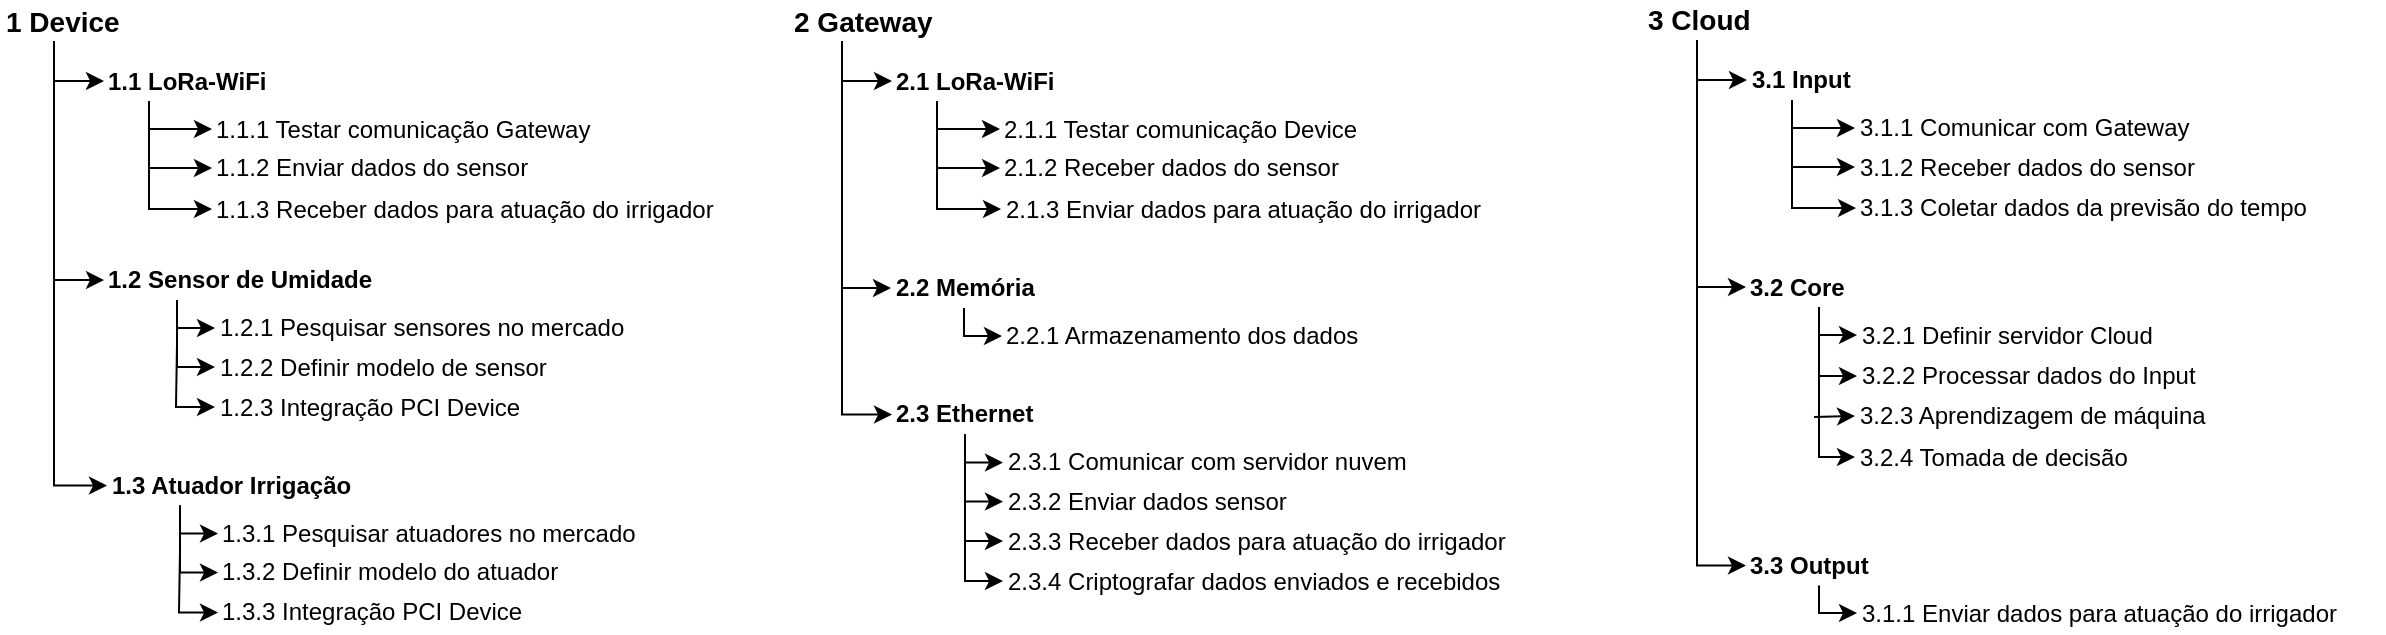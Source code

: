 <mxfile pages="1" version="11.2.5" type="device"><diagram name="Page-1" id="2c0d36ab-eaac-3732-788b-9136903baeff"><mxGraphModel dx="1460" dy="987" grid="1" gridSize="10" guides="1" tooltips="1" connect="1" arrows="1" fold="1" page="1" pageScale="1.5" pageWidth="1169" pageHeight="827" background="#ffffff" math="0" shadow="0"><root><mxCell id="0"/><mxCell id="1" parent="0"/><mxCell id="OJOdQUhxFiDIWAfQRhep-123" value="1.1.1 Testar comunicação Gateway" style="text;html=1;strokeColor=none;fillColor=none;align=left;verticalAlign=middle;whiteSpace=wrap;rounded=0;" vertex="1" parent="1"><mxGeometry x="269" y="264.5" width="220" height="20" as="geometry"/></mxCell><mxCell id="OJOdQUhxFiDIWAfQRhep-124" value="1.1.2 Enviar dados do sensor" style="text;html=1;strokeColor=none;fillColor=none;align=left;verticalAlign=middle;whiteSpace=wrap;rounded=0;" vertex="1" parent="1"><mxGeometry x="269" y="284" width="200" height="20" as="geometry"/></mxCell><mxCell id="OJOdQUhxFiDIWAfQRhep-125" value="1.1.3 Receber dados para atuação do irrigador" style="text;html=1;strokeColor=none;fillColor=none;align=left;verticalAlign=middle;whiteSpace=wrap;rounded=0;" vertex="1" parent="1"><mxGeometry x="269" y="304.5" width="253" height="20" as="geometry"/></mxCell><mxCell id="OJOdQUhxFiDIWAfQRhep-133" style="edgeStyle=orthogonalEdgeStyle;rounded=0;orthogonalLoop=1;jettySize=auto;html=1;exitX=0.25;exitY=1;exitDx=0;exitDy=0;entryX=0;entryY=0.5;entryDx=0;entryDy=0;" edge="1" parent="1" source="OJOdQUhxFiDIWAfQRhep-131" target="OJOdQUhxFiDIWAfQRhep-124"><mxGeometry relative="1" as="geometry"/></mxCell><mxCell id="OJOdQUhxFiDIWAfQRhep-134" style="edgeStyle=orthogonalEdgeStyle;rounded=0;orthogonalLoop=1;jettySize=auto;html=1;exitX=0.25;exitY=1;exitDx=0;exitDy=0;entryX=0;entryY=0.5;entryDx=0;entryDy=0;" edge="1" parent="1" source="OJOdQUhxFiDIWAfQRhep-131" target="OJOdQUhxFiDIWAfQRhep-123"><mxGeometry relative="1" as="geometry"><Array as="points"><mxPoint x="238" y="274.5"/></Array></mxGeometry></mxCell><mxCell id="OJOdQUhxFiDIWAfQRhep-135" style="edgeStyle=orthogonalEdgeStyle;rounded=0;orthogonalLoop=1;jettySize=auto;html=1;exitX=0.25;exitY=1;exitDx=0;exitDy=0;entryX=0;entryY=0.5;entryDx=0;entryDy=0;" edge="1" parent="1" source="OJOdQUhxFiDIWAfQRhep-131" target="OJOdQUhxFiDIWAfQRhep-125"><mxGeometry relative="1" as="geometry"/></mxCell><mxCell id="OJOdQUhxFiDIWAfQRhep-131" value="1.1 LoRa-WiFi" style="text;html=1;strokeColor=none;fillColor=none;align=left;verticalAlign=middle;whiteSpace=wrap;rounded=0;fontStyle=1" vertex="1" parent="1"><mxGeometry x="215" y="240.5" width="90" height="20" as="geometry"/></mxCell><mxCell id="OJOdQUhxFiDIWAfQRhep-138" style="edgeStyle=orthogonalEdgeStyle;rounded=0;orthogonalLoop=1;jettySize=auto;html=1;exitX=0.25;exitY=1;exitDx=0;exitDy=0;entryX=0;entryY=0.5;entryDx=0;entryDy=0;fontSize=14;" edge="1" parent="1" source="OJOdQUhxFiDIWAfQRhep-137" target="OJOdQUhxFiDIWAfQRhep-131"><mxGeometry relative="1" as="geometry"><Array as="points"><mxPoint x="190" y="250.5"/></Array></mxGeometry></mxCell><mxCell id="OJOdQUhxFiDIWAfQRhep-150" style="edgeStyle=orthogonalEdgeStyle;rounded=0;orthogonalLoop=1;jettySize=auto;html=1;exitX=0.25;exitY=1;exitDx=0;exitDy=0;entryX=0;entryY=0.5;entryDx=0;entryDy=0;fontSize=14;" edge="1" parent="1" source="OJOdQUhxFiDIWAfQRhep-137" target="OJOdQUhxFiDIWAfQRhep-147"><mxGeometry relative="1" as="geometry"/></mxCell><mxCell id="OJOdQUhxFiDIWAfQRhep-158" style="edgeStyle=orthogonalEdgeStyle;rounded=0;orthogonalLoop=1;jettySize=auto;html=1;exitX=0.25;exitY=1;exitDx=0;exitDy=0;entryX=0;entryY=0.5;entryDx=0;entryDy=0;fontSize=14;" edge="1" parent="1" source="OJOdQUhxFiDIWAfQRhep-137" target="OJOdQUhxFiDIWAfQRhep-157"><mxGeometry relative="1" as="geometry"/></mxCell><mxCell id="OJOdQUhxFiDIWAfQRhep-137" value="1 Device" style="text;html=1;strokeColor=none;fillColor=none;align=left;verticalAlign=middle;whiteSpace=wrap;rounded=0;fontStyle=1;fontSize=14;" vertex="1" parent="1"><mxGeometry x="163.5" y="210.5" width="106" height="20" as="geometry"/></mxCell><mxCell id="OJOdQUhxFiDIWAfQRhep-139" value="1.2.1 Pesquisar sensores no mercado" style="text;html=1;strokeColor=none;fillColor=none;align=left;verticalAlign=middle;whiteSpace=wrap;rounded=0;" vertex="1" parent="1"><mxGeometry x="270.5" y="364" width="220" height="20" as="geometry"/></mxCell><mxCell id="OJOdQUhxFiDIWAfQRhep-140" value="1.2.2 Definir modelo de sensor" style="text;html=1;strokeColor=none;fillColor=none;align=left;verticalAlign=middle;whiteSpace=wrap;rounded=0;" vertex="1" parent="1"><mxGeometry x="270.5" y="383.5" width="200" height="20" as="geometry"/></mxCell><mxCell id="OJOdQUhxFiDIWAfQRhep-141" value="1.2.3 Integração PCI Device" style="text;html=1;strokeColor=none;fillColor=none;align=left;verticalAlign=middle;whiteSpace=wrap;rounded=0;" vertex="1" parent="1"><mxGeometry x="270.5" y="403.5" width="200" height="20" as="geometry"/></mxCell><mxCell id="OJOdQUhxFiDIWAfQRhep-143" style="edgeStyle=orthogonalEdgeStyle;rounded=0;orthogonalLoop=1;jettySize=auto;html=1;exitX=0.25;exitY=1;exitDx=0;exitDy=0;entryX=0;entryY=0.5;entryDx=0;entryDy=0;" edge="1" parent="1" source="OJOdQUhxFiDIWAfQRhep-147" target="OJOdQUhxFiDIWAfQRhep-140"><mxGeometry relative="1" as="geometry"><Array as="points"><mxPoint x="251" y="393"/></Array></mxGeometry></mxCell><mxCell id="OJOdQUhxFiDIWAfQRhep-144" style="edgeStyle=orthogonalEdgeStyle;rounded=0;orthogonalLoop=1;jettySize=auto;html=1;exitX=0.25;exitY=1;exitDx=0;exitDy=0;entryX=0;entryY=0.5;entryDx=0;entryDy=0;" edge="1" parent="1" source="OJOdQUhxFiDIWAfQRhep-147" target="OJOdQUhxFiDIWAfQRhep-139"><mxGeometry relative="1" as="geometry"><Array as="points"><mxPoint x="251" y="374"/></Array></mxGeometry></mxCell><mxCell id="OJOdQUhxFiDIWAfQRhep-145" style="edgeStyle=orthogonalEdgeStyle;rounded=0;orthogonalLoop=1;jettySize=auto;html=1;exitX=0.25;exitY=1;exitDx=0;exitDy=0;entryX=0;entryY=0.5;entryDx=0;entryDy=0;" edge="1" parent="1" source="OJOdQUhxFiDIWAfQRhep-147" target="OJOdQUhxFiDIWAfQRhep-141"><mxGeometry relative="1" as="geometry"><Array as="points"><mxPoint x="251" y="382"/><mxPoint x="251" y="413"/></Array></mxGeometry></mxCell><mxCell id="OJOdQUhxFiDIWAfQRhep-147" value="1.2 Sensor de Umidade" style="text;html=1;strokeColor=none;fillColor=none;align=left;verticalAlign=middle;whiteSpace=wrap;rounded=0;fontStyle=1" vertex="1" parent="1"><mxGeometry x="215" y="340" width="146" height="20" as="geometry"/></mxCell><mxCell id="OJOdQUhxFiDIWAfQRhep-151" value="1.3.1 Pesquisar atuadores no mercado" style="text;html=1;strokeColor=none;fillColor=none;align=left;verticalAlign=middle;whiteSpace=wrap;rounded=0;" vertex="1" parent="1"><mxGeometry x="272" y="466.786" width="220" height="20" as="geometry"/></mxCell><mxCell id="OJOdQUhxFiDIWAfQRhep-152" value="1.3.2 Definir modelo do atuador" style="text;html=1;strokeColor=none;fillColor=none;align=left;verticalAlign=middle;whiteSpace=wrap;rounded=0;" vertex="1" parent="1"><mxGeometry x="272" y="486.286" width="200" height="20" as="geometry"/></mxCell><mxCell id="OJOdQUhxFiDIWAfQRhep-153" value="1.3.3 Integração PCI Device" style="text;html=1;strokeColor=none;fillColor=none;align=left;verticalAlign=middle;whiteSpace=wrap;rounded=0;" vertex="1" parent="1"><mxGeometry x="272" y="506.286" width="200" height="20" as="geometry"/></mxCell><mxCell id="OJOdQUhxFiDIWAfQRhep-154" style="edgeStyle=orthogonalEdgeStyle;rounded=0;orthogonalLoop=1;jettySize=auto;html=1;exitX=0.25;exitY=1;exitDx=0;exitDy=0;entryX=0;entryY=0.5;entryDx=0;entryDy=0;" edge="1" parent="1" source="OJOdQUhxFiDIWAfQRhep-157" target="OJOdQUhxFiDIWAfQRhep-152"><mxGeometry relative="1" as="geometry"><Array as="points"><mxPoint x="252.5" y="495.786"/></Array></mxGeometry></mxCell><mxCell id="OJOdQUhxFiDIWAfQRhep-155" style="edgeStyle=orthogonalEdgeStyle;rounded=0;orthogonalLoop=1;jettySize=auto;html=1;exitX=0.25;exitY=1;exitDx=0;exitDy=0;entryX=0;entryY=0.5;entryDx=0;entryDy=0;" edge="1" parent="1" source="OJOdQUhxFiDIWAfQRhep-157" target="OJOdQUhxFiDIWAfQRhep-151"><mxGeometry relative="1" as="geometry"><Array as="points"><mxPoint x="252.5" y="476.786"/></Array></mxGeometry></mxCell><mxCell id="OJOdQUhxFiDIWAfQRhep-156" style="edgeStyle=orthogonalEdgeStyle;rounded=0;orthogonalLoop=1;jettySize=auto;html=1;exitX=0.25;exitY=1;exitDx=0;exitDy=0;entryX=0;entryY=0.5;entryDx=0;entryDy=0;" edge="1" parent="1" source="OJOdQUhxFiDIWAfQRhep-157" target="OJOdQUhxFiDIWAfQRhep-153"><mxGeometry relative="1" as="geometry"><Array as="points"><mxPoint x="252.5" y="484.786"/><mxPoint x="252.5" y="515.786"/></Array></mxGeometry></mxCell><mxCell id="OJOdQUhxFiDIWAfQRhep-157" value="1.3 Atuador Irrigação" style="text;html=1;strokeColor=none;fillColor=none;align=left;verticalAlign=middle;whiteSpace=wrap;rounded=0;fontStyle=1" vertex="1" parent="1"><mxGeometry x="216.5" y="442.786" width="146" height="20" as="geometry"/></mxCell><mxCell id="OJOdQUhxFiDIWAfQRhep-185" value="2.1.1 Testar comunicação Device" style="text;html=1;strokeColor=none;fillColor=none;align=left;verticalAlign=middle;whiteSpace=wrap;rounded=0;" vertex="1" parent="1"><mxGeometry x="663" y="264.5" width="220" height="20" as="geometry"/></mxCell><mxCell id="OJOdQUhxFiDIWAfQRhep-186" value="2.1.2 Receber dados do sensor" style="text;html=1;strokeColor=none;fillColor=none;align=left;verticalAlign=middle;whiteSpace=wrap;rounded=0;" vertex="1" parent="1"><mxGeometry x="663" y="284" width="200" height="20" as="geometry"/></mxCell><mxCell id="OJOdQUhxFiDIWAfQRhep-187" value="2.1.3 Enviar dados para atuação do irrigador" style="text;html=1;strokeColor=none;fillColor=none;align=left;verticalAlign=middle;whiteSpace=wrap;rounded=0;" vertex="1" parent="1"><mxGeometry x="663.5" y="304.5" width="264" height="20" as="geometry"/></mxCell><mxCell id="OJOdQUhxFiDIWAfQRhep-189" style="edgeStyle=orthogonalEdgeStyle;rounded=0;orthogonalLoop=1;jettySize=auto;html=1;exitX=0.25;exitY=1;exitDx=0;exitDy=0;entryX=0;entryY=0.5;entryDx=0;entryDy=0;" edge="1" parent="1" source="OJOdQUhxFiDIWAfQRhep-193" target="OJOdQUhxFiDIWAfQRhep-186"><mxGeometry relative="1" as="geometry"/></mxCell><mxCell id="OJOdQUhxFiDIWAfQRhep-190" style="edgeStyle=orthogonalEdgeStyle;rounded=0;orthogonalLoop=1;jettySize=auto;html=1;exitX=0.25;exitY=1;exitDx=0;exitDy=0;entryX=0;entryY=0.5;entryDx=0;entryDy=0;" edge="1" parent="1" source="OJOdQUhxFiDIWAfQRhep-193" target="OJOdQUhxFiDIWAfQRhep-185"><mxGeometry relative="1" as="geometry"><Array as="points"><mxPoint x="632" y="274.5"/></Array></mxGeometry></mxCell><mxCell id="OJOdQUhxFiDIWAfQRhep-191" style="edgeStyle=orthogonalEdgeStyle;rounded=0;orthogonalLoop=1;jettySize=auto;html=1;exitX=0.25;exitY=1;exitDx=0;exitDy=0;entryX=0;entryY=0.5;entryDx=0;entryDy=0;" edge="1" parent="1" source="OJOdQUhxFiDIWAfQRhep-193" target="OJOdQUhxFiDIWAfQRhep-187"><mxGeometry relative="1" as="geometry"/></mxCell><mxCell id="OJOdQUhxFiDIWAfQRhep-193" value="2.1 LoRa-WiFi" style="text;html=1;strokeColor=none;fillColor=none;align=left;verticalAlign=middle;whiteSpace=wrap;rounded=0;fontStyle=1" vertex="1" parent="1"><mxGeometry x="609" y="240.5" width="90" height="20" as="geometry"/></mxCell><mxCell id="OJOdQUhxFiDIWAfQRhep-194" style="edgeStyle=orthogonalEdgeStyle;rounded=0;orthogonalLoop=1;jettySize=auto;html=1;exitX=0.25;exitY=1;exitDx=0;exitDy=0;entryX=0;entryY=0.5;entryDx=0;entryDy=0;fontSize=14;" edge="1" parent="1" source="OJOdQUhxFiDIWAfQRhep-197" target="OJOdQUhxFiDIWAfQRhep-193"><mxGeometry relative="1" as="geometry"><Array as="points"><mxPoint x="584" y="250.5"/></Array></mxGeometry></mxCell><mxCell id="OJOdQUhxFiDIWAfQRhep-195" style="edgeStyle=orthogonalEdgeStyle;rounded=0;orthogonalLoop=1;jettySize=auto;html=1;exitX=0.25;exitY=1;exitDx=0;exitDy=0;entryX=0;entryY=0.5;entryDx=0;entryDy=0;fontSize=14;" edge="1" parent="1" source="OJOdQUhxFiDIWAfQRhep-197" target="OJOdQUhxFiDIWAfQRhep-204"><mxGeometry relative="1" as="geometry"/></mxCell><mxCell id="OJOdQUhxFiDIWAfQRhep-196" style="edgeStyle=orthogonalEdgeStyle;rounded=0;orthogonalLoop=1;jettySize=auto;html=1;exitX=0.25;exitY=1;exitDx=0;exitDy=0;entryX=0;entryY=0.5;entryDx=0;entryDy=0;fontSize=14;" edge="1" parent="1" source="OJOdQUhxFiDIWAfQRhep-197" target="OJOdQUhxFiDIWAfQRhep-211"><mxGeometry relative="1" as="geometry"/></mxCell><mxCell id="OJOdQUhxFiDIWAfQRhep-197" value="2 Gateway" style="text;html=1;strokeColor=none;fillColor=none;align=left;verticalAlign=middle;whiteSpace=wrap;rounded=0;fontStyle=1;fontSize=14;" vertex="1" parent="1"><mxGeometry x="557.5" y="210.5" width="106" height="20" as="geometry"/></mxCell><mxCell id="OJOdQUhxFiDIWAfQRhep-198" value="2.2.1 Armazenamento dos dados" style="text;html=1;strokeColor=none;fillColor=none;align=left;verticalAlign=middle;whiteSpace=wrap;rounded=0;" vertex="1" parent="1"><mxGeometry x="664" y="368" width="220" height="20" as="geometry"/></mxCell><mxCell id="OJOdQUhxFiDIWAfQRhep-202" style="edgeStyle=orthogonalEdgeStyle;rounded=0;orthogonalLoop=1;jettySize=auto;html=1;exitX=0.25;exitY=1;exitDx=0;exitDy=0;entryX=0;entryY=0.5;entryDx=0;entryDy=0;" edge="1" parent="1" source="OJOdQUhxFiDIWAfQRhep-204" target="OJOdQUhxFiDIWAfQRhep-198"><mxGeometry relative="1" as="geometry"><Array as="points"><mxPoint x="644.5" y="378"/></Array></mxGeometry></mxCell><mxCell id="OJOdQUhxFiDIWAfQRhep-204" value="2.2 Memória" style="text;html=1;strokeColor=none;fillColor=none;align=left;verticalAlign=middle;whiteSpace=wrap;rounded=0;fontStyle=1" vertex="1" parent="1"><mxGeometry x="608.5" y="344" width="146" height="20" as="geometry"/></mxCell><mxCell id="OJOdQUhxFiDIWAfQRhep-205" value="2.3.1 Comunicar com servidor nuvem" style="text;html=1;strokeColor=none;fillColor=none;align=left;verticalAlign=middle;whiteSpace=wrap;rounded=0;" vertex="1" parent="1"><mxGeometry x="664.5" y="431.286" width="220" height="20" as="geometry"/></mxCell><mxCell id="OJOdQUhxFiDIWAfQRhep-206" value="2.3.2 Enviar dados sensor" style="text;html=1;strokeColor=none;fillColor=none;align=left;verticalAlign=middle;whiteSpace=wrap;rounded=0;" vertex="1" parent="1"><mxGeometry x="664.5" y="450.786" width="200" height="20" as="geometry"/></mxCell><mxCell id="OJOdQUhxFiDIWAfQRhep-207" value="2.3.3 Receber dados para atuação do irrigador" style="text;html=1;strokeColor=none;fillColor=none;align=left;verticalAlign=middle;whiteSpace=wrap;rounded=0;" vertex="1" parent="1"><mxGeometry x="664.5" y="470.5" width="253" height="20" as="geometry"/></mxCell><mxCell id="OJOdQUhxFiDIWAfQRhep-208" style="edgeStyle=orthogonalEdgeStyle;rounded=0;orthogonalLoop=1;jettySize=auto;html=1;exitX=0.25;exitY=1;exitDx=0;exitDy=0;entryX=0;entryY=0.5;entryDx=0;entryDy=0;" edge="1" parent="1" source="OJOdQUhxFiDIWAfQRhep-211" target="OJOdQUhxFiDIWAfQRhep-206"><mxGeometry relative="1" as="geometry"><Array as="points"><mxPoint x="645" y="460.286"/></Array></mxGeometry></mxCell><mxCell id="OJOdQUhxFiDIWAfQRhep-209" style="edgeStyle=orthogonalEdgeStyle;rounded=0;orthogonalLoop=1;jettySize=auto;html=1;exitX=0.25;exitY=1;exitDx=0;exitDy=0;entryX=0;entryY=0.5;entryDx=0;entryDy=0;" edge="1" parent="1" source="OJOdQUhxFiDIWAfQRhep-211" target="OJOdQUhxFiDIWAfQRhep-205"><mxGeometry relative="1" as="geometry"><Array as="points"><mxPoint x="645" y="441.286"/></Array></mxGeometry></mxCell><mxCell id="OJOdQUhxFiDIWAfQRhep-214" style="edgeStyle=orthogonalEdgeStyle;rounded=0;orthogonalLoop=1;jettySize=auto;html=1;exitX=0.25;exitY=1;exitDx=0;exitDy=0;entryX=0;entryY=0.5;entryDx=0;entryDy=0;fontSize=14;" edge="1" parent="1" source="OJOdQUhxFiDIWAfQRhep-211" target="OJOdQUhxFiDIWAfQRhep-212"><mxGeometry relative="1" as="geometry"><Array as="points"><mxPoint x="645.5" y="500.5"/></Array></mxGeometry></mxCell><mxCell id="OJOdQUhxFiDIWAfQRhep-215" style="edgeStyle=orthogonalEdgeStyle;rounded=0;orthogonalLoop=1;jettySize=auto;html=1;exitX=0.25;exitY=1;exitDx=0;exitDy=0;entryX=0;entryY=0.5;entryDx=0;entryDy=0;fontSize=14;" edge="1" parent="1" source="OJOdQUhxFiDIWAfQRhep-211" target="OJOdQUhxFiDIWAfQRhep-207"><mxGeometry relative="1" as="geometry"><Array as="points"><mxPoint x="645.5" y="480.5"/></Array></mxGeometry></mxCell><mxCell id="OJOdQUhxFiDIWAfQRhep-211" value="2.3 Ethernet" style="text;html=1;strokeColor=none;fillColor=none;align=left;verticalAlign=middle;whiteSpace=wrap;rounded=0;fontStyle=1" vertex="1" parent="1"><mxGeometry x="609" y="407.286" width="146" height="20" as="geometry"/></mxCell><mxCell id="OJOdQUhxFiDIWAfQRhep-212" value="2.3.4 Criptografar dados enviados e recebidos" style="text;html=1;strokeColor=none;fillColor=none;align=left;verticalAlign=middle;whiteSpace=wrap;rounded=0;" vertex="1" parent="1"><mxGeometry x="664.5" y="490.5" width="265" height="20" as="geometry"/></mxCell><mxCell id="OJOdQUhxFiDIWAfQRhep-216" value="3.1.1 Comunicar com Gateway" style="text;html=1;strokeColor=none;fillColor=none;align=left;verticalAlign=middle;whiteSpace=wrap;rounded=0;" vertex="1" parent="1"><mxGeometry x="1090.5" y="264" width="220" height="20" as="geometry"/></mxCell><mxCell id="OJOdQUhxFiDIWAfQRhep-217" value="3.1.2 Receber dados do sensor" style="text;html=1;strokeColor=none;fillColor=none;align=left;verticalAlign=middle;whiteSpace=wrap;rounded=0;" vertex="1" parent="1"><mxGeometry x="1090.5" y="283.5" width="200" height="20" as="geometry"/></mxCell><mxCell id="OJOdQUhxFiDIWAfQRhep-218" value="3.1.3 Coletar dados da previsão do tempo" style="text;html=1;strokeColor=none;fillColor=none;align=left;verticalAlign=middle;whiteSpace=wrap;rounded=0;" vertex="1" parent="1"><mxGeometry x="1091" y="304" width="264" height="20" as="geometry"/></mxCell><mxCell id="OJOdQUhxFiDIWAfQRhep-219" style="edgeStyle=orthogonalEdgeStyle;rounded=0;orthogonalLoop=1;jettySize=auto;html=1;exitX=0.25;exitY=1;exitDx=0;exitDy=0;entryX=0;entryY=0.5;entryDx=0;entryDy=0;" edge="1" parent="1" source="OJOdQUhxFiDIWAfQRhep-222" target="OJOdQUhxFiDIWAfQRhep-217"><mxGeometry relative="1" as="geometry"/></mxCell><mxCell id="OJOdQUhxFiDIWAfQRhep-220" style="edgeStyle=orthogonalEdgeStyle;rounded=0;orthogonalLoop=1;jettySize=auto;html=1;exitX=0.25;exitY=1;exitDx=0;exitDy=0;entryX=0;entryY=0.5;entryDx=0;entryDy=0;" edge="1" parent="1" source="OJOdQUhxFiDIWAfQRhep-222" target="OJOdQUhxFiDIWAfQRhep-216"><mxGeometry relative="1" as="geometry"><Array as="points"><mxPoint x="1059.5" y="274"/></Array></mxGeometry></mxCell><mxCell id="OJOdQUhxFiDIWAfQRhep-221" style="edgeStyle=orthogonalEdgeStyle;rounded=0;orthogonalLoop=1;jettySize=auto;html=1;exitX=0.25;exitY=1;exitDx=0;exitDy=0;entryX=0;entryY=0.5;entryDx=0;entryDy=0;" edge="1" parent="1" source="OJOdQUhxFiDIWAfQRhep-222" target="OJOdQUhxFiDIWAfQRhep-218"><mxGeometry relative="1" as="geometry"/></mxCell><mxCell id="OJOdQUhxFiDIWAfQRhep-222" value="3.1 Input" style="text;html=1;strokeColor=none;fillColor=none;align=left;verticalAlign=middle;whiteSpace=wrap;rounded=0;fontStyle=1" vertex="1" parent="1"><mxGeometry x="1036.5" y="240" width="90" height="20" as="geometry"/></mxCell><mxCell id="OJOdQUhxFiDIWAfQRhep-223" style="edgeStyle=orthogonalEdgeStyle;rounded=0;orthogonalLoop=1;jettySize=auto;html=1;exitX=0.25;exitY=1;exitDx=0;exitDy=0;entryX=0;entryY=0.5;entryDx=0;entryDy=0;fontSize=14;" edge="1" parent="1" source="OJOdQUhxFiDIWAfQRhep-226" target="OJOdQUhxFiDIWAfQRhep-222"><mxGeometry relative="1" as="geometry"><Array as="points"><mxPoint x="1011.5" y="250"/></Array></mxGeometry></mxCell><mxCell id="OJOdQUhxFiDIWAfQRhep-224" style="edgeStyle=orthogonalEdgeStyle;rounded=0;orthogonalLoop=1;jettySize=auto;html=1;exitX=0.25;exitY=1;exitDx=0;exitDy=0;entryX=0;entryY=0.5;entryDx=0;entryDy=0;fontSize=14;" edge="1" parent="1" source="OJOdQUhxFiDIWAfQRhep-226" target="OJOdQUhxFiDIWAfQRhep-229"><mxGeometry relative="1" as="geometry"/></mxCell><mxCell id="OJOdQUhxFiDIWAfQRhep-225" style="edgeStyle=orthogonalEdgeStyle;rounded=0;orthogonalLoop=1;jettySize=auto;html=1;exitX=0.25;exitY=1;exitDx=0;exitDy=0;entryX=0;entryY=0.5;entryDx=0;entryDy=0;fontSize=14;" edge="1" parent="1" source="OJOdQUhxFiDIWAfQRhep-226" target="OJOdQUhxFiDIWAfQRhep-237"><mxGeometry relative="1" as="geometry"/></mxCell><mxCell id="OJOdQUhxFiDIWAfQRhep-226" value="3 Cloud" style="text;html=1;strokeColor=none;fillColor=none;align=left;verticalAlign=middle;whiteSpace=wrap;rounded=0;fontStyle=1;fontSize=14;" vertex="1" parent="1"><mxGeometry x="985" y="210" width="106" height="20" as="geometry"/></mxCell><mxCell id="OJOdQUhxFiDIWAfQRhep-227" value="3.2.1 Definir servidor Cloud" style="text;html=1;strokeColor=none;fillColor=none;align=left;verticalAlign=middle;whiteSpace=wrap;rounded=0;" vertex="1" parent="1"><mxGeometry x="1091.5" y="367.5" width="220" height="20" as="geometry"/></mxCell><mxCell id="OJOdQUhxFiDIWAfQRhep-228" style="edgeStyle=orthogonalEdgeStyle;rounded=0;orthogonalLoop=1;jettySize=auto;html=1;exitX=0.25;exitY=1;exitDx=0;exitDy=0;entryX=0;entryY=0.5;entryDx=0;entryDy=0;" edge="1" parent="1" source="OJOdQUhxFiDIWAfQRhep-229" target="OJOdQUhxFiDIWAfQRhep-227"><mxGeometry relative="1" as="geometry"><Array as="points"><mxPoint x="1072" y="377.5"/></Array></mxGeometry></mxCell><mxCell id="OJOdQUhxFiDIWAfQRhep-243" style="edgeStyle=orthogonalEdgeStyle;rounded=0;orthogonalLoop=1;jettySize=auto;html=1;exitX=0.25;exitY=1;exitDx=0;exitDy=0;entryX=0;entryY=0.5;entryDx=0;entryDy=0;fontSize=14;" edge="1" parent="1" source="OJOdQUhxFiDIWAfQRhep-229" target="OJOdQUhxFiDIWAfQRhep-239"><mxGeometry relative="1" as="geometry"><Array as="points"><mxPoint x="1072" y="398.5"/></Array></mxGeometry></mxCell><mxCell id="OJOdQUhxFiDIWAfQRhep-245" style="edgeStyle=orthogonalEdgeStyle;rounded=0;orthogonalLoop=1;jettySize=auto;html=1;exitX=0.25;exitY=1;exitDx=0;exitDy=0;entryX=0;entryY=0.5;entryDx=0;entryDy=0;fontSize=14;" edge="1" parent="1" source="OJOdQUhxFiDIWAfQRhep-229" target="OJOdQUhxFiDIWAfQRhep-242"><mxGeometry relative="1" as="geometry"><Array as="points"><mxPoint x="1072" y="438.5"/></Array></mxGeometry></mxCell><mxCell id="OJOdQUhxFiDIWAfQRhep-246" style="edgeStyle=orthogonalEdgeStyle;rounded=0;orthogonalLoop=1;jettySize=auto;html=1;exitX=0.25;exitY=1;exitDx=0;exitDy=0;entryX=0;entryY=0.5;entryDx=0;entryDy=0;fontSize=14;" edge="1" parent="1" source="OJOdQUhxFiDIWAfQRhep-229" target="OJOdQUhxFiDIWAfQRhep-241"><mxGeometry relative="1" as="geometry"><Array as="points"><mxPoint x="1073" y="418.5"/><mxPoint x="1070" y="418.5"/></Array></mxGeometry></mxCell><mxCell id="OJOdQUhxFiDIWAfQRhep-229" value="3.2 Core" style="text;html=1;strokeColor=none;fillColor=none;align=left;verticalAlign=middle;whiteSpace=wrap;rounded=0;fontStyle=1" vertex="1" parent="1"><mxGeometry x="1036" y="343.5" width="146" height="20" as="geometry"/></mxCell><mxCell id="OJOdQUhxFiDIWAfQRhep-230" value="3.1.1 Enviar dados para atuação do irrigador" style="text;html=1;strokeColor=none;fillColor=none;align=left;verticalAlign=middle;whiteSpace=wrap;rounded=0;" vertex="1" parent="1"><mxGeometry x="1091.5" y="506.5" width="250" height="20" as="geometry"/></mxCell><mxCell id="OJOdQUhxFiDIWAfQRhep-234" style="edgeStyle=orthogonalEdgeStyle;rounded=0;orthogonalLoop=1;jettySize=auto;html=1;exitX=0.25;exitY=1;exitDx=0;exitDy=0;entryX=0;entryY=0.5;entryDx=0;entryDy=0;" edge="1" parent="1" source="OJOdQUhxFiDIWAfQRhep-237" target="OJOdQUhxFiDIWAfQRhep-230"><mxGeometry relative="1" as="geometry"><Array as="points"><mxPoint x="1072" y="516.786"/></Array></mxGeometry></mxCell><mxCell id="OJOdQUhxFiDIWAfQRhep-237" value="3.3 Output" style="text;html=1;strokeColor=none;fillColor=none;align=left;verticalAlign=middle;whiteSpace=wrap;rounded=0;fontStyle=1" vertex="1" parent="1"><mxGeometry x="1036" y="482.786" width="146" height="20" as="geometry"/></mxCell><mxCell id="OJOdQUhxFiDIWAfQRhep-239" value="3.2.2 Processar dados do Input" style="text;html=1;strokeColor=none;fillColor=none;align=left;verticalAlign=middle;whiteSpace=wrap;rounded=0;" vertex="1" parent="1"><mxGeometry x="1091.5" y="388" width="220" height="20" as="geometry"/></mxCell><mxCell id="OJOdQUhxFiDIWAfQRhep-241" value="3.2.3 Aprendizagem de máquina" style="text;html=1;strokeColor=none;fillColor=none;align=left;verticalAlign=middle;whiteSpace=wrap;rounded=0;" vertex="1" parent="1"><mxGeometry x="1090.5" y="408" width="220" height="20" as="geometry"/></mxCell><mxCell id="OJOdQUhxFiDIWAfQRhep-242" value="3.2.4 Tomada de decisão" style="text;html=1;strokeColor=none;fillColor=none;align=left;verticalAlign=middle;whiteSpace=wrap;rounded=0;" vertex="1" parent="1"><mxGeometry x="1090.5" y="428.5" width="220" height="20" as="geometry"/></mxCell></root></mxGraphModel></diagram></mxfile>
